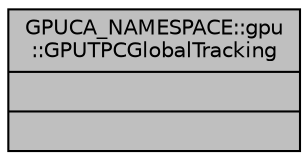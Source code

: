 digraph "GPUCA_NAMESPACE::gpu::GPUTPCGlobalTracking"
{
 // INTERACTIVE_SVG=YES
  bgcolor="transparent";
  edge [fontname="Helvetica",fontsize="10",labelfontname="Helvetica",labelfontsize="10"];
  node [fontname="Helvetica",fontsize="10",shape=record];
  Node1 [label="{GPUCA_NAMESPACE::gpu\l::GPUTPCGlobalTracking\n||}",height=0.2,width=0.4,color="black", fillcolor="grey75", style="filled", fontcolor="black"];
}
